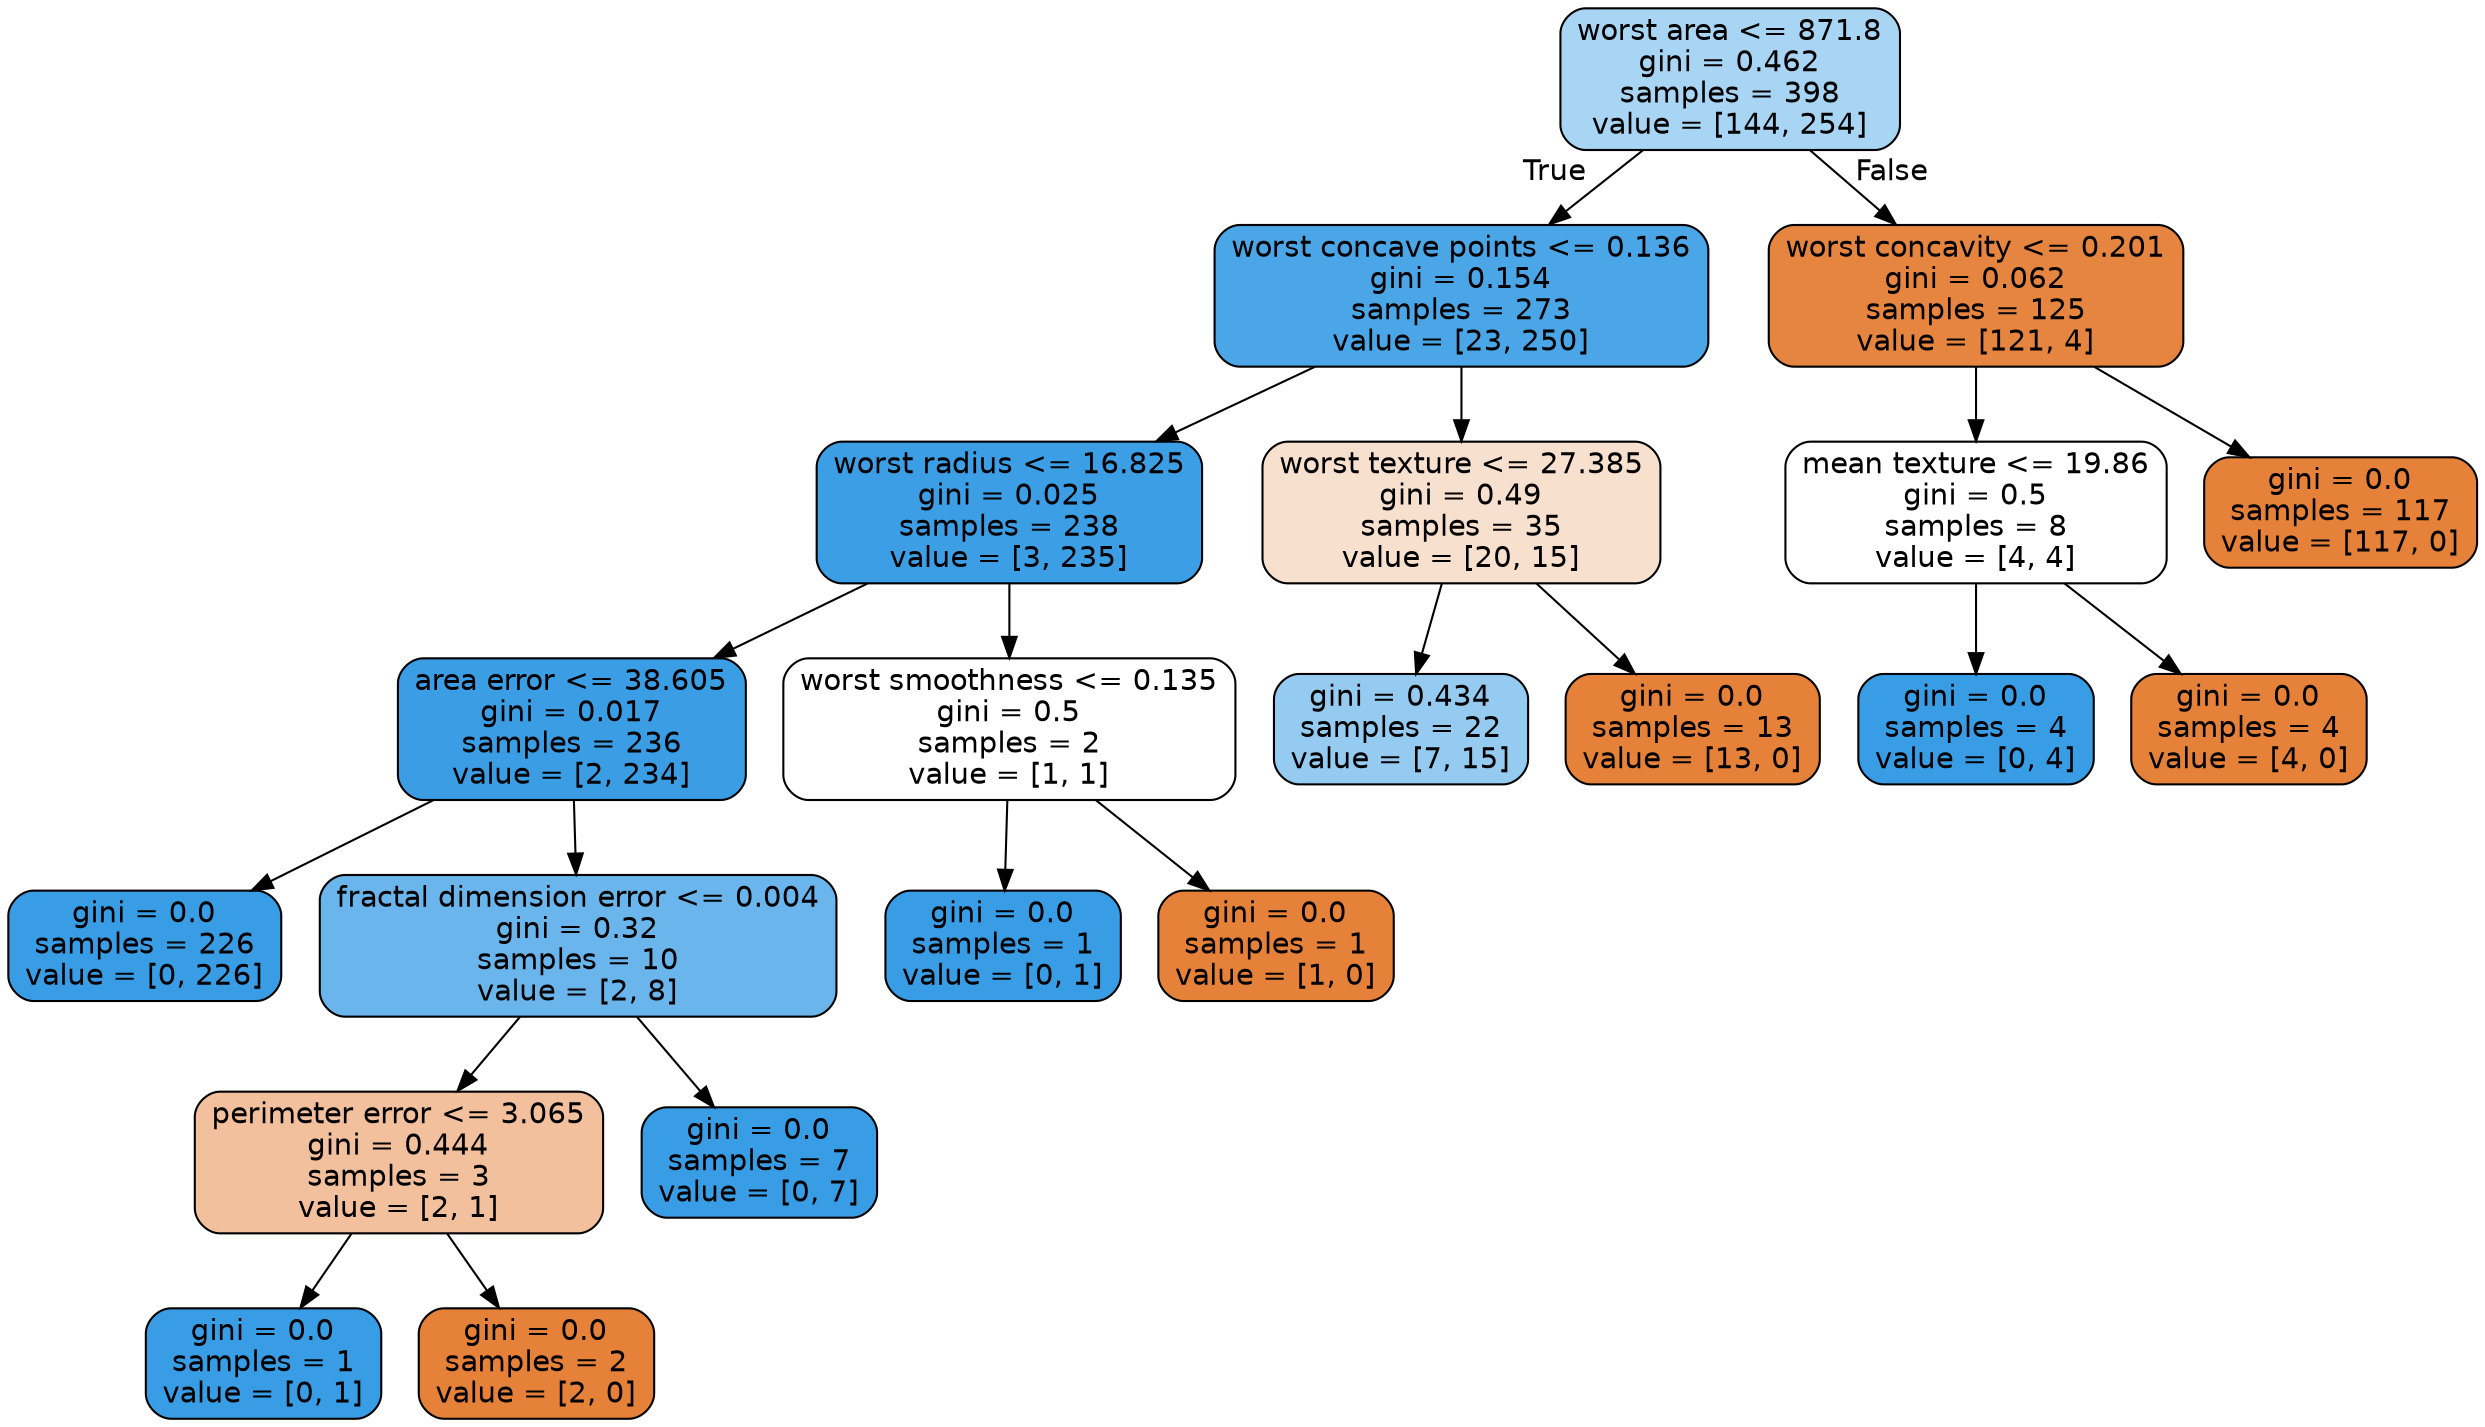 digraph Tree {
node [shape=box, style="filled, rounded", color="black", fontname="helvetica"] ;
edge [fontname="helvetica"] ;
0 [label="worst area <= 871.8\ngini = 0.462\nsamples = 398\nvalue = [144, 254]", fillcolor="#a9d5f4"] ;
1 [label="worst concave points <= 0.136\ngini = 0.154\nsamples = 273\nvalue = [23, 250]", fillcolor="#4ba6e7"] ;
0 -> 1 [labeldistance=2.5, labelangle=45, headlabel="True"] ;
2 [label="worst radius <= 16.825\ngini = 0.025\nsamples = 238\nvalue = [3, 235]", fillcolor="#3c9ee5"] ;
1 -> 2 ;
3 [label="area error <= 38.605\ngini = 0.017\nsamples = 236\nvalue = [2, 234]", fillcolor="#3b9ee5"] ;
2 -> 3 ;
4 [label="gini = 0.0\nsamples = 226\nvalue = [0, 226]", fillcolor="#399de5"] ;
3 -> 4 ;
5 [label="fractal dimension error <= 0.004\ngini = 0.32\nsamples = 10\nvalue = [2, 8]", fillcolor="#6ab6ec"] ;
3 -> 5 ;
6 [label="perimeter error <= 3.065\ngini = 0.444\nsamples = 3\nvalue = [2, 1]", fillcolor="#f2c09c"] ;
5 -> 6 ;
7 [label="gini = 0.0\nsamples = 1\nvalue = [0, 1]", fillcolor="#399de5"] ;
6 -> 7 ;
8 [label="gini = 0.0\nsamples = 2\nvalue = [2, 0]", fillcolor="#e58139"] ;
6 -> 8 ;
9 [label="gini = 0.0\nsamples = 7\nvalue = [0, 7]", fillcolor="#399de5"] ;
5 -> 9 ;
10 [label="worst smoothness <= 0.135\ngini = 0.5\nsamples = 2\nvalue = [1, 1]", fillcolor="#ffffff"] ;
2 -> 10 ;
11 [label="gini = 0.0\nsamples = 1\nvalue = [0, 1]", fillcolor="#399de5"] ;
10 -> 11 ;
12 [label="gini = 0.0\nsamples = 1\nvalue = [1, 0]", fillcolor="#e58139"] ;
10 -> 12 ;
13 [label="worst texture <= 27.385\ngini = 0.49\nsamples = 35\nvalue = [20, 15]", fillcolor="#f8e0ce"] ;
1 -> 13 ;
14 [label="gini = 0.434\nsamples = 22\nvalue = [7, 15]", fillcolor="#95cbf1"] ;
13 -> 14 ;
23 [label="gini = 0.0\nsamples = 13\nvalue = [13, 0]", fillcolor="#e58139"] ;
13 -> 23 ;
24 [label="worst concavity <= 0.201\ngini = 0.062\nsamples = 125\nvalue = [121, 4]", fillcolor="#e68540"] ;
0 -> 24 [labeldistance=2.5, labelangle=-45, headlabel="False"] ;
25 [label="mean texture <= 19.86\ngini = 0.5\nsamples = 8\nvalue = [4, 4]", fillcolor="#ffffff"] ;
24 -> 25 ;
26 [label="gini = 0.0\nsamples = 4\nvalue = [0, 4]", fillcolor="#399de5"] ;
25 -> 26 ;
27 [label="gini = 0.0\nsamples = 4\nvalue = [4, 0]", fillcolor="#e58139"] ;
25 -> 27 ;
28 [label="gini = 0.0\nsamples = 117\nvalue = [117, 0]", fillcolor="#e58139"] ;
24 -> 28 ;
}